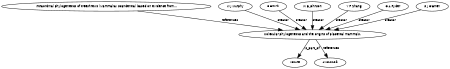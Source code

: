 digraph G {
size="3,3";
node [fontsize=7, fontname="Helvetica"];
edge [fontsize=7, fontname="Helvetica"];
node0 [label="Molecular phylogenetics and the origins of placental mammals.", width=0.27433100247,height=0.27433100247];
node1 [label="Intraordinal phylogenetics of treeshrews (Mammalia: Scandentia) based on evidence from...", width=0.27433100247,height=0.27433100247];
node2 [label="W J Murphy", width=0.27433100247,height=0.27433100247];
node3 [label="E Eizirik", width=0.27433100247,height=0.27433100247];
node4 [label="W E Johnson", width=0.27433100247,height=0.27433100247];
node5 [label="Y P Zhang", width=0.27433100247,height=0.27433100247];
node6 [label="O A Ryder", width=0.27433100247,height=0.27433100247];
node7 [label="S J O'Brien", width=0.27433100247,height=0.27433100247];
node8 [label="Nature", width=0.27433100247,height=0.27433100247];
node9 [label="AY012129", width=0.27433100247,height=0.27433100247];
node1 -> node0 [label="references"];
node2 -> node0 [label="creator"];
node3 -> node0 [label="creator"];
node4 -> node0 [label="creator"];
node5 -> node0 [label="creator"];
node6 -> node0 [label="creator"];
node7 -> node0 [label="creator"];
node0 -> node8 [label="is_part_of"];
node0 -> node9 [label="references"];
}

